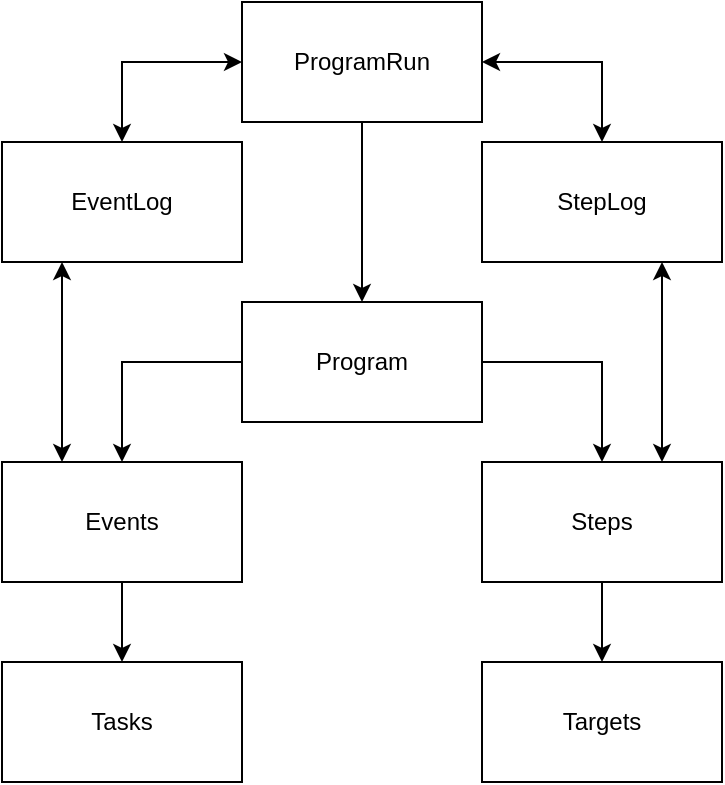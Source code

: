 <mxfile version="14.6.12" type="device"><diagram id="y2iOv_33NiuVjhCTfakC" name="Page-1"><mxGraphModel dx="1038" dy="548" grid="1" gridSize="10" guides="1" tooltips="1" connect="1" arrows="1" fold="1" page="1" pageScale="1" pageWidth="827" pageHeight="1169" math="0" shadow="0"><root><mxCell id="0"/><mxCell id="1" parent="0"/><mxCell id="8jvvohFCY7GOOo5QW74h-7" style="edgeStyle=orthogonalEdgeStyle;rounded=0;orthogonalLoop=1;jettySize=auto;html=1;exitX=1;exitY=0.5;exitDx=0;exitDy=0;" edge="1" parent="1" source="8jvvohFCY7GOOo5QW74h-1" target="8jvvohFCY7GOOo5QW74h-3"><mxGeometry relative="1" as="geometry"/></mxCell><mxCell id="8jvvohFCY7GOOo5QW74h-17" style="edgeStyle=orthogonalEdgeStyle;rounded=0;orthogonalLoop=1;jettySize=auto;html=1;entryX=0.5;entryY=0;entryDx=0;entryDy=0;exitX=0;exitY=0.5;exitDx=0;exitDy=0;" edge="1" parent="1" source="8jvvohFCY7GOOo5QW74h-1" target="8jvvohFCY7GOOo5QW74h-4"><mxGeometry relative="1" as="geometry"/></mxCell><mxCell id="8jvvohFCY7GOOo5QW74h-1" value="Program" style="rounded=0;whiteSpace=wrap;html=1;" vertex="1" parent="1"><mxGeometry x="120" y="160" width="120" height="60" as="geometry"/></mxCell><mxCell id="8jvvohFCY7GOOo5QW74h-2" value="Targets" style="rounded=0;whiteSpace=wrap;html=1;" vertex="1" parent="1"><mxGeometry x="240" y="340" width="120" height="60" as="geometry"/></mxCell><mxCell id="8jvvohFCY7GOOo5QW74h-16" style="edgeStyle=orthogonalEdgeStyle;rounded=0;orthogonalLoop=1;jettySize=auto;html=1;entryX=0.5;entryY=0;entryDx=0;entryDy=0;" edge="1" parent="1" source="8jvvohFCY7GOOo5QW74h-3" target="8jvvohFCY7GOOo5QW74h-2"><mxGeometry relative="1" as="geometry"/></mxCell><mxCell id="8jvvohFCY7GOOo5QW74h-3" value="Steps" style="rounded=0;whiteSpace=wrap;html=1;" vertex="1" parent="1"><mxGeometry x="240" y="240" width="120" height="60" as="geometry"/></mxCell><mxCell id="8jvvohFCY7GOOo5QW74h-9" value="" style="edgeStyle=orthogonalEdgeStyle;rounded=0;orthogonalLoop=1;jettySize=auto;html=1;exitX=0.5;exitY=1;exitDx=0;exitDy=0;" edge="1" parent="1" source="8jvvohFCY7GOOo5QW74h-4" target="8jvvohFCY7GOOo5QW74h-5"><mxGeometry relative="1" as="geometry"/></mxCell><mxCell id="8jvvohFCY7GOOo5QW74h-22" style="edgeStyle=orthogonalEdgeStyle;rounded=0;orthogonalLoop=1;jettySize=auto;html=1;startArrow=classic;startFill=1;exitX=0.25;exitY=0;exitDx=0;exitDy=0;entryX=0.25;entryY=1;entryDx=0;entryDy=0;" edge="1" parent="1" source="8jvvohFCY7GOOo5QW74h-4" target="8jvvohFCY7GOOo5QW74h-20"><mxGeometry relative="1" as="geometry"/></mxCell><mxCell id="8jvvohFCY7GOOo5QW74h-4" value="Events" style="rounded=0;whiteSpace=wrap;html=1;" vertex="1" parent="1"><mxGeometry y="240" width="120" height="60" as="geometry"/></mxCell><mxCell id="8jvvohFCY7GOOo5QW74h-5" value="Tasks" style="rounded=0;whiteSpace=wrap;html=1;" vertex="1" parent="1"><mxGeometry y="340" width="120" height="60" as="geometry"/></mxCell><mxCell id="8jvvohFCY7GOOo5QW74h-11" style="edgeStyle=orthogonalEdgeStyle;rounded=0;orthogonalLoop=1;jettySize=auto;html=1;entryX=0.5;entryY=0;entryDx=0;entryDy=0;exitX=0.5;exitY=1;exitDx=0;exitDy=0;" edge="1" parent="1" source="8jvvohFCY7GOOo5QW74h-10" target="8jvvohFCY7GOOo5QW74h-1"><mxGeometry relative="1" as="geometry"/></mxCell><mxCell id="8jvvohFCY7GOOo5QW74h-21" style="edgeStyle=orthogonalEdgeStyle;rounded=0;orthogonalLoop=1;jettySize=auto;html=1;entryX=0.5;entryY=0;entryDx=0;entryDy=0;startArrow=classic;startFill=1;exitX=0;exitY=0.5;exitDx=0;exitDy=0;" edge="1" parent="1" source="8jvvohFCY7GOOo5QW74h-10" target="8jvvohFCY7GOOo5QW74h-20"><mxGeometry relative="1" as="geometry"/></mxCell><mxCell id="8jvvohFCY7GOOo5QW74h-24" style="edgeStyle=orthogonalEdgeStyle;rounded=0;orthogonalLoop=1;jettySize=auto;html=1;entryX=0.5;entryY=0;entryDx=0;entryDy=0;startArrow=classic;startFill=1;exitX=1;exitY=0.5;exitDx=0;exitDy=0;" edge="1" parent="1" source="8jvvohFCY7GOOo5QW74h-10" target="8jvvohFCY7GOOo5QW74h-23"><mxGeometry relative="1" as="geometry"/></mxCell><mxCell id="8jvvohFCY7GOOo5QW74h-10" value="ProgramRun" style="rounded=0;whiteSpace=wrap;html=1;" vertex="1" parent="1"><mxGeometry x="120" y="10" width="120" height="60" as="geometry"/></mxCell><mxCell id="8jvvohFCY7GOOo5QW74h-20" value="EventLog" style="rounded=0;whiteSpace=wrap;html=1;" vertex="1" parent="1"><mxGeometry y="80" width="120" height="60" as="geometry"/></mxCell><mxCell id="8jvvohFCY7GOOo5QW74h-25" style="edgeStyle=orthogonalEdgeStyle;rounded=0;orthogonalLoop=1;jettySize=auto;html=1;entryX=0.75;entryY=0;entryDx=0;entryDy=0;startArrow=classic;startFill=1;exitX=0.75;exitY=1;exitDx=0;exitDy=0;" edge="1" parent="1" source="8jvvohFCY7GOOo5QW74h-23" target="8jvvohFCY7GOOo5QW74h-3"><mxGeometry relative="1" as="geometry"/></mxCell><mxCell id="8jvvohFCY7GOOo5QW74h-23" value="StepLog" style="rounded=0;whiteSpace=wrap;html=1;" vertex="1" parent="1"><mxGeometry x="240" y="80" width="120" height="60" as="geometry"/></mxCell></root></mxGraphModel></diagram></mxfile>